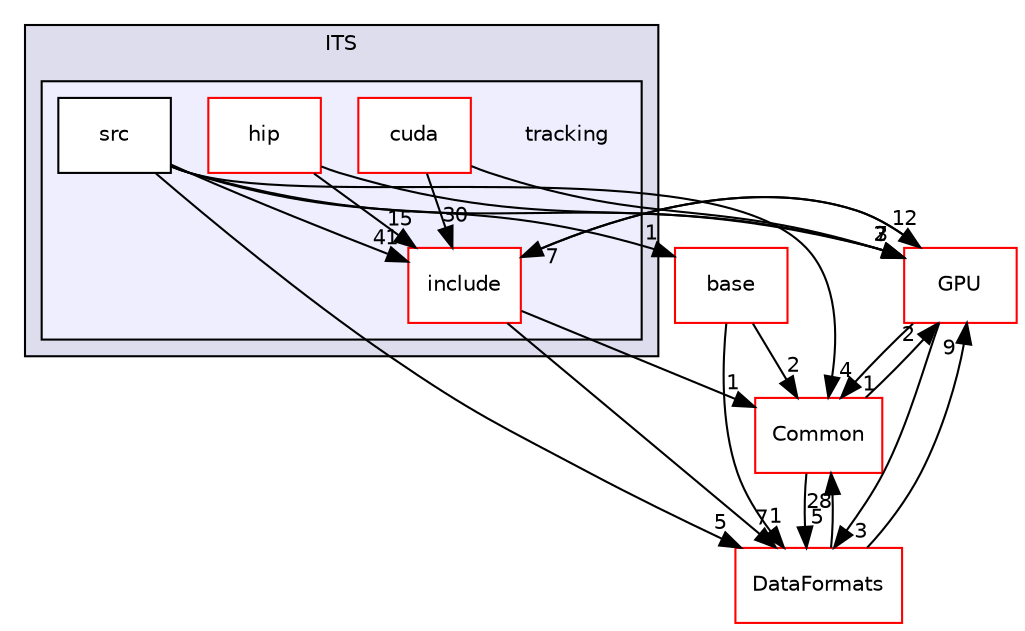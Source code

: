 digraph "/home/travis/build/AliceO2Group/AliceO2/Detectors/ITSMFT/ITS/tracking" {
  bgcolor=transparent;
  compound=true
  node [ fontsize="10", fontname="Helvetica"];
  edge [ labelfontsize="10", labelfontname="Helvetica"];
  subgraph clusterdir_871aad07cbf94d6cd423c3d8d5bdf4e9 {
    graph [ bgcolor="#ddddee", pencolor="black", label="ITS" fontname="Helvetica", fontsize="10", URL="dir_871aad07cbf94d6cd423c3d8d5bdf4e9.html"]
  subgraph clusterdir_beaad5fa58c175f2fa05fab7e2ac7ba4 {
    graph [ bgcolor="#eeeeff", pencolor="black", label="" URL="dir_beaad5fa58c175f2fa05fab7e2ac7ba4.html"];
    dir_beaad5fa58c175f2fa05fab7e2ac7ba4 [shape=plaintext label="tracking"];
    dir_137c8287a1d8b04d8ba0df0480706c08 [shape=box label="cuda" color="red" fillcolor="white" style="filled" URL="dir_137c8287a1d8b04d8ba0df0480706c08.html"];
    dir_c6c9dd9e431447af5b29845bcb152c05 [shape=box label="hip" color="red" fillcolor="white" style="filled" URL="dir_c6c9dd9e431447af5b29845bcb152c05.html"];
    dir_6ff49626c189e19df9a205eb87521670 [shape=box label="include" color="red" fillcolor="white" style="filled" URL="dir_6ff49626c189e19df9a205eb87521670.html"];
    dir_3015947259d5079adc65548fafc3ce3c [shape=box label="src" color="black" fillcolor="white" style="filled" URL="dir_3015947259d5079adc65548fafc3ce3c.html"];
  }
  }
  dir_eedff867f3c4e67d20b227cb6e0f96ab [shape=box label="base" color="red" URL="dir_eedff867f3c4e67d20b227cb6e0f96ab.html"];
  dir_4ab6b4cc6a7edbff49100e9123df213f [shape=box label="Common" color="red" URL="dir_4ab6b4cc6a7edbff49100e9123df213f.html"];
  dir_f511f1e9c03c071966ae594f00bbc5e0 [shape=box label="GPU" color="red" URL="dir_f511f1e9c03c071966ae594f00bbc5e0.html"];
  dir_2171f7ec022c5423887b07c69b2f5b48 [shape=box label="DataFormats" color="red" URL="dir_2171f7ec022c5423887b07c69b2f5b48.html"];
  dir_eedff867f3c4e67d20b227cb6e0f96ab->dir_4ab6b4cc6a7edbff49100e9123df213f [headlabel="2", labeldistance=1.5 headhref="dir_000397_000012.html"];
  dir_eedff867f3c4e67d20b227cb6e0f96ab->dir_2171f7ec022c5423887b07c69b2f5b48 [headlabel="1", labeldistance=1.5 headhref="dir_000397_000055.html"];
  dir_4ab6b4cc6a7edbff49100e9123df213f->dir_f511f1e9c03c071966ae594f00bbc5e0 [headlabel="2", labeldistance=1.5 headhref="dir_000012_000095.html"];
  dir_4ab6b4cc6a7edbff49100e9123df213f->dir_2171f7ec022c5423887b07c69b2f5b48 [headlabel="5", labeldistance=1.5 headhref="dir_000012_000055.html"];
  dir_c6c9dd9e431447af5b29845bcb152c05->dir_6ff49626c189e19df9a205eb87521670 [headlabel="15", labeldistance=1.5 headhref="dir_000431_000074.html"];
  dir_c6c9dd9e431447af5b29845bcb152c05->dir_f511f1e9c03c071966ae594f00bbc5e0 [headlabel="7", labeldistance=1.5 headhref="dir_000431_000095.html"];
  dir_137c8287a1d8b04d8ba0df0480706c08->dir_6ff49626c189e19df9a205eb87521670 [headlabel="30", labeldistance=1.5 headhref="dir_000028_000074.html"];
  dir_137c8287a1d8b04d8ba0df0480706c08->dir_f511f1e9c03c071966ae594f00bbc5e0 [headlabel="3", labeldistance=1.5 headhref="dir_000028_000095.html"];
  dir_6ff49626c189e19df9a205eb87521670->dir_4ab6b4cc6a7edbff49100e9123df213f [headlabel="1", labeldistance=1.5 headhref="dir_000074_000012.html"];
  dir_6ff49626c189e19df9a205eb87521670->dir_f511f1e9c03c071966ae594f00bbc5e0 [headlabel="12", labeldistance=1.5 headhref="dir_000074_000095.html"];
  dir_6ff49626c189e19df9a205eb87521670->dir_2171f7ec022c5423887b07c69b2f5b48 [headlabel="7", labeldistance=1.5 headhref="dir_000074_000055.html"];
  dir_f511f1e9c03c071966ae594f00bbc5e0->dir_4ab6b4cc6a7edbff49100e9123df213f [headlabel="1", labeldistance=1.5 headhref="dir_000095_000012.html"];
  dir_f511f1e9c03c071966ae594f00bbc5e0->dir_6ff49626c189e19df9a205eb87521670 [headlabel="7", labeldistance=1.5 headhref="dir_000095_000074.html"];
  dir_f511f1e9c03c071966ae594f00bbc5e0->dir_2171f7ec022c5423887b07c69b2f5b48 [headlabel="3", labeldistance=1.5 headhref="dir_000095_000055.html"];
  dir_3015947259d5079adc65548fafc3ce3c->dir_eedff867f3c4e67d20b227cb6e0f96ab [headlabel="1", labeldistance=1.5 headhref="dir_000155_000397.html"];
  dir_3015947259d5079adc65548fafc3ce3c->dir_4ab6b4cc6a7edbff49100e9123df213f [headlabel="4", labeldistance=1.5 headhref="dir_000155_000012.html"];
  dir_3015947259d5079adc65548fafc3ce3c->dir_6ff49626c189e19df9a205eb87521670 [headlabel="41", labeldistance=1.5 headhref="dir_000155_000074.html"];
  dir_3015947259d5079adc65548fafc3ce3c->dir_f511f1e9c03c071966ae594f00bbc5e0 [headlabel="2", labeldistance=1.5 headhref="dir_000155_000095.html"];
  dir_3015947259d5079adc65548fafc3ce3c->dir_2171f7ec022c5423887b07c69b2f5b48 [headlabel="5", labeldistance=1.5 headhref="dir_000155_000055.html"];
  dir_2171f7ec022c5423887b07c69b2f5b48->dir_4ab6b4cc6a7edbff49100e9123df213f [headlabel="28", labeldistance=1.5 headhref="dir_000055_000012.html"];
  dir_2171f7ec022c5423887b07c69b2f5b48->dir_f511f1e9c03c071966ae594f00bbc5e0 [headlabel="9", labeldistance=1.5 headhref="dir_000055_000095.html"];
}

